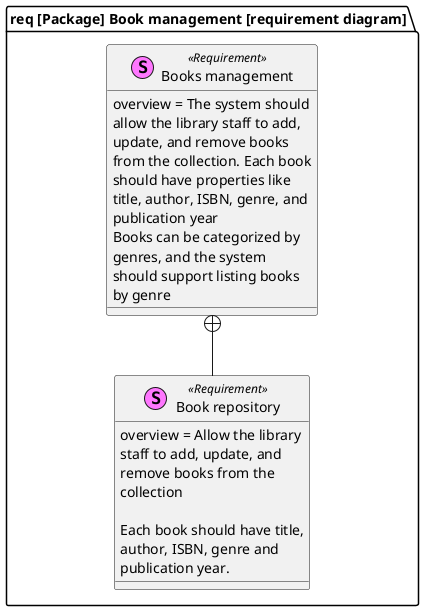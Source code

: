 @startuml
skinparam wrapWidth 200
package "req [Package] Book management [requirement diagram]" {
    stereotype "Book repository" as repository <<Requirement>> {
        overview = Allow the library staff to add, update, and remove books from the collection

        Each book should have title, author, ISBN, genre and publication year.
    }

    stereotype "Books management" as book_management <<Requirement>> {
        overview = The system should allow the library staff to add, update, and remove books from the collection. Each book
        should have properties like title, author, ISBN, genre, and publication year
        Books can be categorized by genres, and the system should support listing books by genre
    }
    book_management +-- repository
}
@enduml


